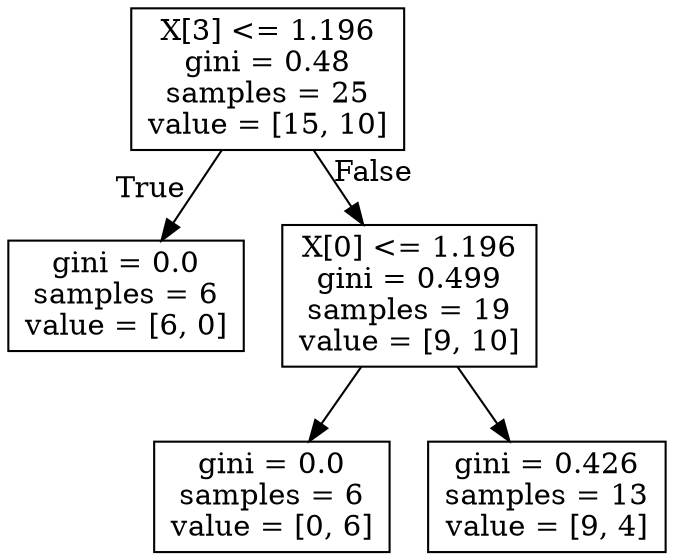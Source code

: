 digraph Tree {
node [shape=box] ;
0 [label="X[3] <= 1.196\ngini = 0.48\nsamples = 25\nvalue = [15, 10]"] ;
1 [label="gini = 0.0\nsamples = 6\nvalue = [6, 0]"] ;
0 -> 1 [labeldistance=2.5, labelangle=45, headlabel="True"] ;
2 [label="X[0] <= 1.196\ngini = 0.499\nsamples = 19\nvalue = [9, 10]"] ;
0 -> 2 [labeldistance=2.5, labelangle=-45, headlabel="False"] ;
3 [label="gini = 0.0\nsamples = 6\nvalue = [0, 6]"] ;
2 -> 3 ;
4 [label="gini = 0.426\nsamples = 13\nvalue = [9, 4]"] ;
2 -> 4 ;
}
